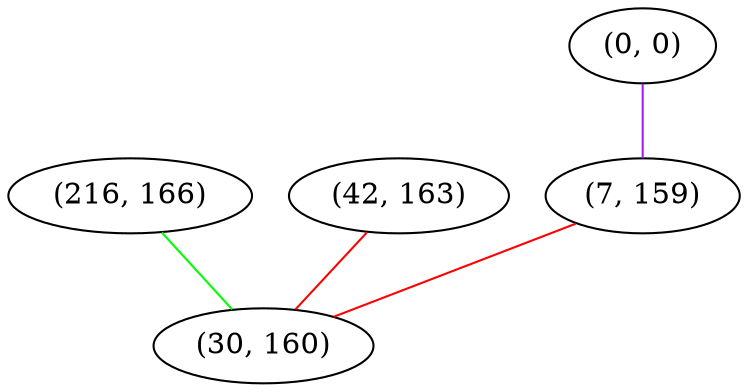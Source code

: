 graph "" {
"(216, 166)";
"(0, 0)";
"(42, 163)";
"(7, 159)";
"(30, 160)";
"(216, 166)" -- "(30, 160)"  [color=green, key=0, weight=2];
"(0, 0)" -- "(7, 159)"  [color=purple, key=0, weight=4];
"(42, 163)" -- "(30, 160)"  [color=red, key=0, weight=1];
"(7, 159)" -- "(30, 160)"  [color=red, key=0, weight=1];
}

